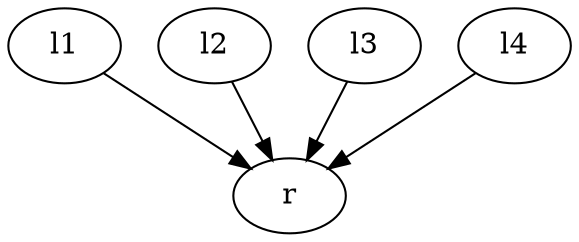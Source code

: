 digraph G {
  "l1";
  "l2";
  "l3";
  "l4";
  "r";
  "l1" -> "r";
  "l2" -> "r";
  "l3" -> "r";
  "l4" -> "r";
}